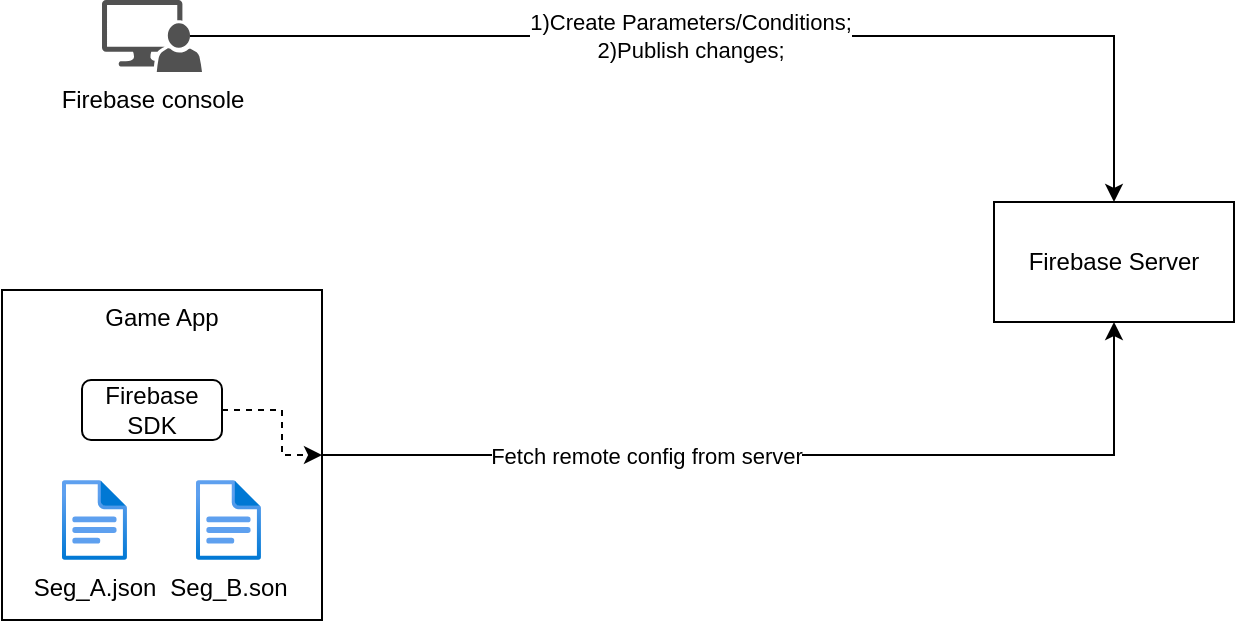 <mxfile version="22.1.7" type="github">
  <diagram name="第 1 页" id="tp897vbsZfjUVLFMzlsD">
    <mxGraphModel dx="1434" dy="736" grid="1" gridSize="10" guides="1" tooltips="1" connect="1" arrows="1" fold="1" page="1" pageScale="1" pageWidth="827" pageHeight="1169" math="0" shadow="0">
      <root>
        <mxCell id="0" />
        <mxCell id="1" parent="0" />
        <mxCell id="PVsN3WA9Rpf7EvWIVzJp-6" value="Firebase console" style="sketch=0;pointerEvents=1;shadow=0;dashed=0;html=1;strokeColor=none;labelPosition=center;verticalLabelPosition=bottom;verticalAlign=top;align=center;fillColor=#515151;shape=mxgraph.mscae.system_center.admin_console" vertex="1" parent="1">
          <mxGeometry x="160" y="90" width="50" height="36" as="geometry" />
        </mxCell>
        <mxCell id="PVsN3WA9Rpf7EvWIVzJp-8" style="edgeStyle=orthogonalEdgeStyle;rounded=0;orthogonalLoop=1;jettySize=auto;html=1;exitX=0.88;exitY=0.5;exitDx=0;exitDy=0;exitPerimeter=0;entryX=0.5;entryY=0;entryDx=0;entryDy=0;entryPerimeter=0;" edge="1" parent="1" source="PVsN3WA9Rpf7EvWIVzJp-6" target="PVsN3WA9Rpf7EvWIVzJp-19">
          <mxGeometry relative="1" as="geometry">
            <mxPoint x="184" y="167.45" as="sourcePoint" />
            <mxPoint x="665.04" y="209.04" as="targetPoint" />
          </mxGeometry>
        </mxCell>
        <mxCell id="PVsN3WA9Rpf7EvWIVzJp-9" value="1)Create Parameters/Conditions;&lt;br&gt;2)Publish changes;" style="edgeLabel;html=1;align=center;verticalAlign=middle;resizable=0;points=[];" vertex="1" connectable="0" parent="PVsN3WA9Rpf7EvWIVzJp-8">
          <mxGeometry x="-0.085" relative="1" as="geometry">
            <mxPoint as="offset" />
          </mxGeometry>
        </mxCell>
        <mxCell id="PVsN3WA9Rpf7EvWIVzJp-15" style="edgeStyle=orthogonalEdgeStyle;rounded=0;orthogonalLoop=1;jettySize=auto;html=1;exitX=1;exitY=0.5;exitDx=0;exitDy=0;entryX=0.5;entryY=1;entryDx=0;entryDy=0;" edge="1" parent="1" source="PVsN3WA9Rpf7EvWIVzJp-10" target="PVsN3WA9Rpf7EvWIVzJp-19">
          <mxGeometry relative="1" as="geometry">
            <mxPoint x="666" y="276" as="targetPoint" />
            <Array as="points">
              <mxPoint x="666" y="318" />
              <mxPoint x="666" y="270" />
            </Array>
          </mxGeometry>
        </mxCell>
        <mxCell id="PVsN3WA9Rpf7EvWIVzJp-17" value="Fetch remote config from server" style="edgeLabel;html=1;align=center;verticalAlign=middle;resizable=0;points=[];" vertex="1" connectable="0" parent="PVsN3WA9Rpf7EvWIVzJp-15">
          <mxGeometry x="-0.302" y="1" relative="1" as="geometry">
            <mxPoint y="1" as="offset" />
          </mxGeometry>
        </mxCell>
        <mxCell id="PVsN3WA9Rpf7EvWIVzJp-10" value="Game App" style="rounded=0;whiteSpace=wrap;html=1;verticalAlign=top;" vertex="1" parent="1">
          <mxGeometry x="110" y="235" width="160" height="165" as="geometry" />
        </mxCell>
        <mxCell id="PVsN3WA9Rpf7EvWIVzJp-16" style="edgeStyle=orthogonalEdgeStyle;rounded=0;orthogonalLoop=1;jettySize=auto;html=1;exitX=1;exitY=0.5;exitDx=0;exitDy=0;entryX=1;entryY=0.5;entryDx=0;entryDy=0;dashed=1;" edge="1" parent="1" source="PVsN3WA9Rpf7EvWIVzJp-11" target="PVsN3WA9Rpf7EvWIVzJp-10">
          <mxGeometry relative="1" as="geometry">
            <Array as="points">
              <mxPoint x="250" y="295" />
              <mxPoint x="250" y="318" />
            </Array>
          </mxGeometry>
        </mxCell>
        <mxCell id="PVsN3WA9Rpf7EvWIVzJp-11" value="Firebase SDK" style="rounded=1;whiteSpace=wrap;html=1;" vertex="1" parent="1">
          <mxGeometry x="150" y="280" width="70" height="30" as="geometry" />
        </mxCell>
        <mxCell id="PVsN3WA9Rpf7EvWIVzJp-12" value="Seg_A.json" style="image;aspect=fixed;html=1;points=[];align=center;fontSize=12;image=img/lib/azure2/general/File.svg;" vertex="1" parent="1">
          <mxGeometry x="140" y="330" width="32.46" height="40" as="geometry" />
        </mxCell>
        <mxCell id="PVsN3WA9Rpf7EvWIVzJp-13" value="Seg_B.son" style="image;aspect=fixed;html=1;points=[];align=center;fontSize=12;image=img/lib/azure2/general/File.svg;" vertex="1" parent="1">
          <mxGeometry x="207" y="330" width="32.46" height="40" as="geometry" />
        </mxCell>
        <mxCell id="PVsN3WA9Rpf7EvWIVzJp-19" value="Firebase Server" style="rounded=0;whiteSpace=wrap;html=1;" vertex="1" parent="1">
          <mxGeometry x="606" y="191" width="120" height="60" as="geometry" />
        </mxCell>
      </root>
    </mxGraphModel>
  </diagram>
</mxfile>
